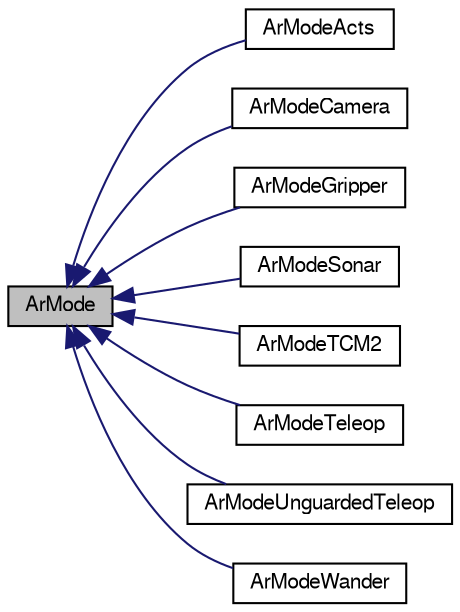 digraph G
{
  edge [fontname="FreeSans",fontsize=10,labelfontname="FreeSans",labelfontsize=10];
  node [fontname="FreeSans",fontsize=10,shape=record];
  rankdir=LR;
  Node1 [label="ArMode",height=0.2,width=0.4,color="black", fillcolor="grey75", style="filled" fontcolor="black"];
  Node1 -> Node2 [dir=back,color="midnightblue",fontsize=10,style="solid",fontname="FreeSans"];
  Node2 [label="ArModeActs",height=0.2,width=0.4,color="black", fillcolor="white", style="filled",URL="$classArModeActs.html",tooltip="Mode for following a color blob using ACTS."];
  Node1 -> Node3 [dir=back,color="midnightblue",fontsize=10,style="solid",fontname="FreeSans"];
  Node3 [label="ArModeCamera",height=0.2,width=0.4,color="black", fillcolor="white", style="filled",URL="$classArModeCamera.html",tooltip="Mode for controlling the camera."];
  Node1 -> Node4 [dir=back,color="midnightblue",fontsize=10,style="solid",fontname="FreeSans"];
  Node4 [label="ArModeGripper",height=0.2,width=0.4,color="black", fillcolor="white", style="filled",URL="$classArModeGripper.html",tooltip="Mode for controlling the gripper."];
  Node1 -> Node5 [dir=back,color="midnightblue",fontsize=10,style="solid",fontname="FreeSans"];
  Node5 [label="ArModeSonar",height=0.2,width=0.4,color="black", fillcolor="white", style="filled",URL="$classArModeSonar.html",tooltip="Mode for displaying the sonar."];
  Node1 -> Node6 [dir=back,color="midnightblue",fontsize=10,style="solid",fontname="FreeSans"];
  Node6 [label="ArModeTCM2",height=0.2,width=0.4,color="black", fillcolor="white", style="filled",URL="$classArModeTCM2.html",tooltip="Mode for following a color blob using ACTS."];
  Node1 -> Node7 [dir=back,color="midnightblue",fontsize=10,style="solid",fontname="FreeSans"];
  Node7 [label="ArModeTeleop",height=0.2,width=0.4,color="black", fillcolor="white", style="filled",URL="$classArModeTeleop.html",tooltip="Mode for teleoping the robot with joystick + keyboard."];
  Node1 -> Node8 [dir=back,color="midnightblue",fontsize=10,style="solid",fontname="FreeSans"];
  Node8 [label="ArModeUnguardedTeleop",height=0.2,width=0.4,color="black", fillcolor="white", style="filled",URL="$classArModeUnguardedTeleop.html",tooltip="Mode for teleoping the robot with joystick + keyboard."];
  Node1 -> Node9 [dir=back,color="midnightblue",fontsize=10,style="solid",fontname="FreeSans"];
  Node9 [label="ArModeWander",height=0.2,width=0.4,color="black", fillcolor="white", style="filled",URL="$classArModeWander.html",tooltip="Mode for wandering around."];
}
